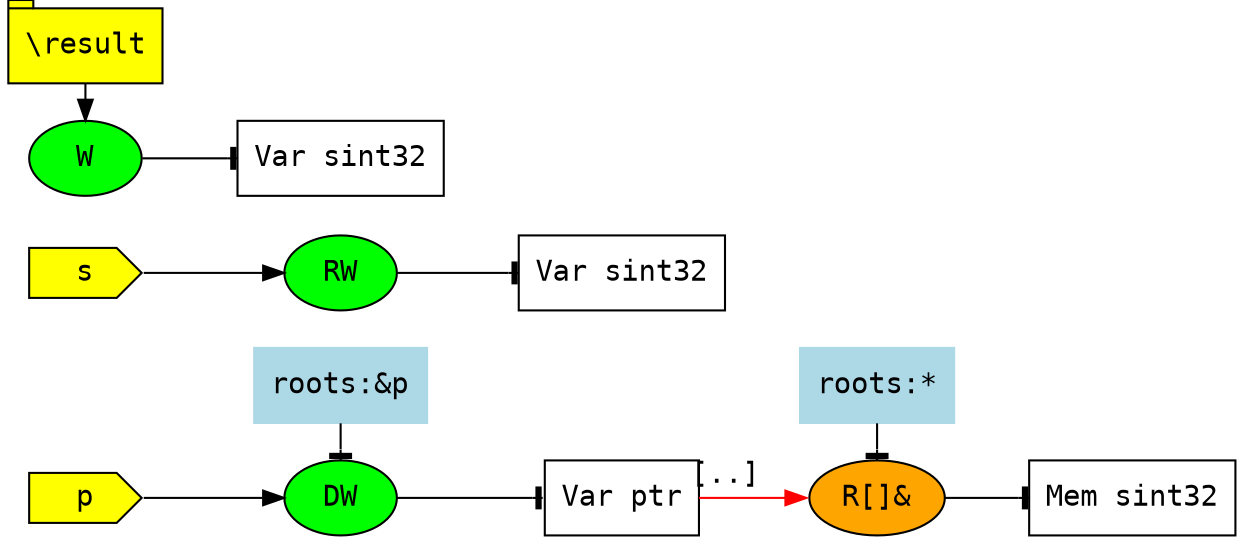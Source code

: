 digraph "job" {
  rankdir="LR" ;
  node [ fontname="monospace" ];
  edge [ fontname="monospace" ];
  V000 [ label="p", shape="cds", style="filled", fillcolor="yellow" ];
  V000:e -> A000 ;
  V001 [ label="s", shape="cds", style="filled", fillcolor="yellow" ];
  V001:e -> A001 ;
  A000 [ label="DW", shape="oval", fillcolor="green", style="filled" ];
  _002 [ label="roots:&p", style="filled", color="lightblue", shape="box" ];
  { rank=same; A000; _002; }
  _002 -> A000 [ arrowhead="tee" ];
  _003 [ shape="record", label="<_p1> Var ptr" ];
  _003:_p1 -> A002:w [ taillabel="[..]", labeldistance="1.7",
    labelangle="+40", color="red"
  ];
  A000 -> _003:w [ arrowhead="tee" ];
  A001 [ label="RW", shape="oval", fillcolor="green", style="filled" ];
  _004 [ shape="record", label="Var sint32" ];
  A001 -> _004:w [ arrowhead="tee" ];
  A002 [ label="R[]&", shape="oval", fillcolor="orange", style="filled" ];
  _005 [ label="roots:*", style="filled", color="lightblue", shape="box" ];
  { rank=same; A002; _005; }
  _005 -> A002 [ arrowhead="tee" ];
  _006 [ shape="record", label="Mem sint32" ];
  A002 -> _006:w [ arrowhead="tee" ];
  R007 [ label="\\result", shape="tab", style="filled", fillcolor="yellow" ];
  { rank=same; R007; A003; }
  R007 -> A003 ;
  A003 [ label="W", shape="oval", fillcolor="green", style="filled" ];
  _008 [ shape="record", label="Var sint32" ];
  A003 -> _008:w [ arrowhead="tee" ];
}
